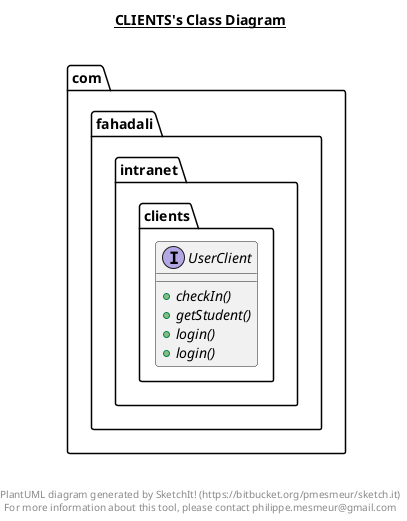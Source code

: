 @startuml

title __CLIENTS's Class Diagram__\n

  namespace com.fahadali.intranet {
    namespace clients {
      interface com.fahadali.intranet.clients.UserClient {
          {abstract} + checkIn()
          {abstract} + getStudent()
          {abstract} + login()
          {abstract} + login()
      }
    }
  }
  



right footer


PlantUML diagram generated by SketchIt! (https://bitbucket.org/pmesmeur/sketch.it)
For more information about this tool, please contact philippe.mesmeur@gmail.com
endfooter

@enduml
